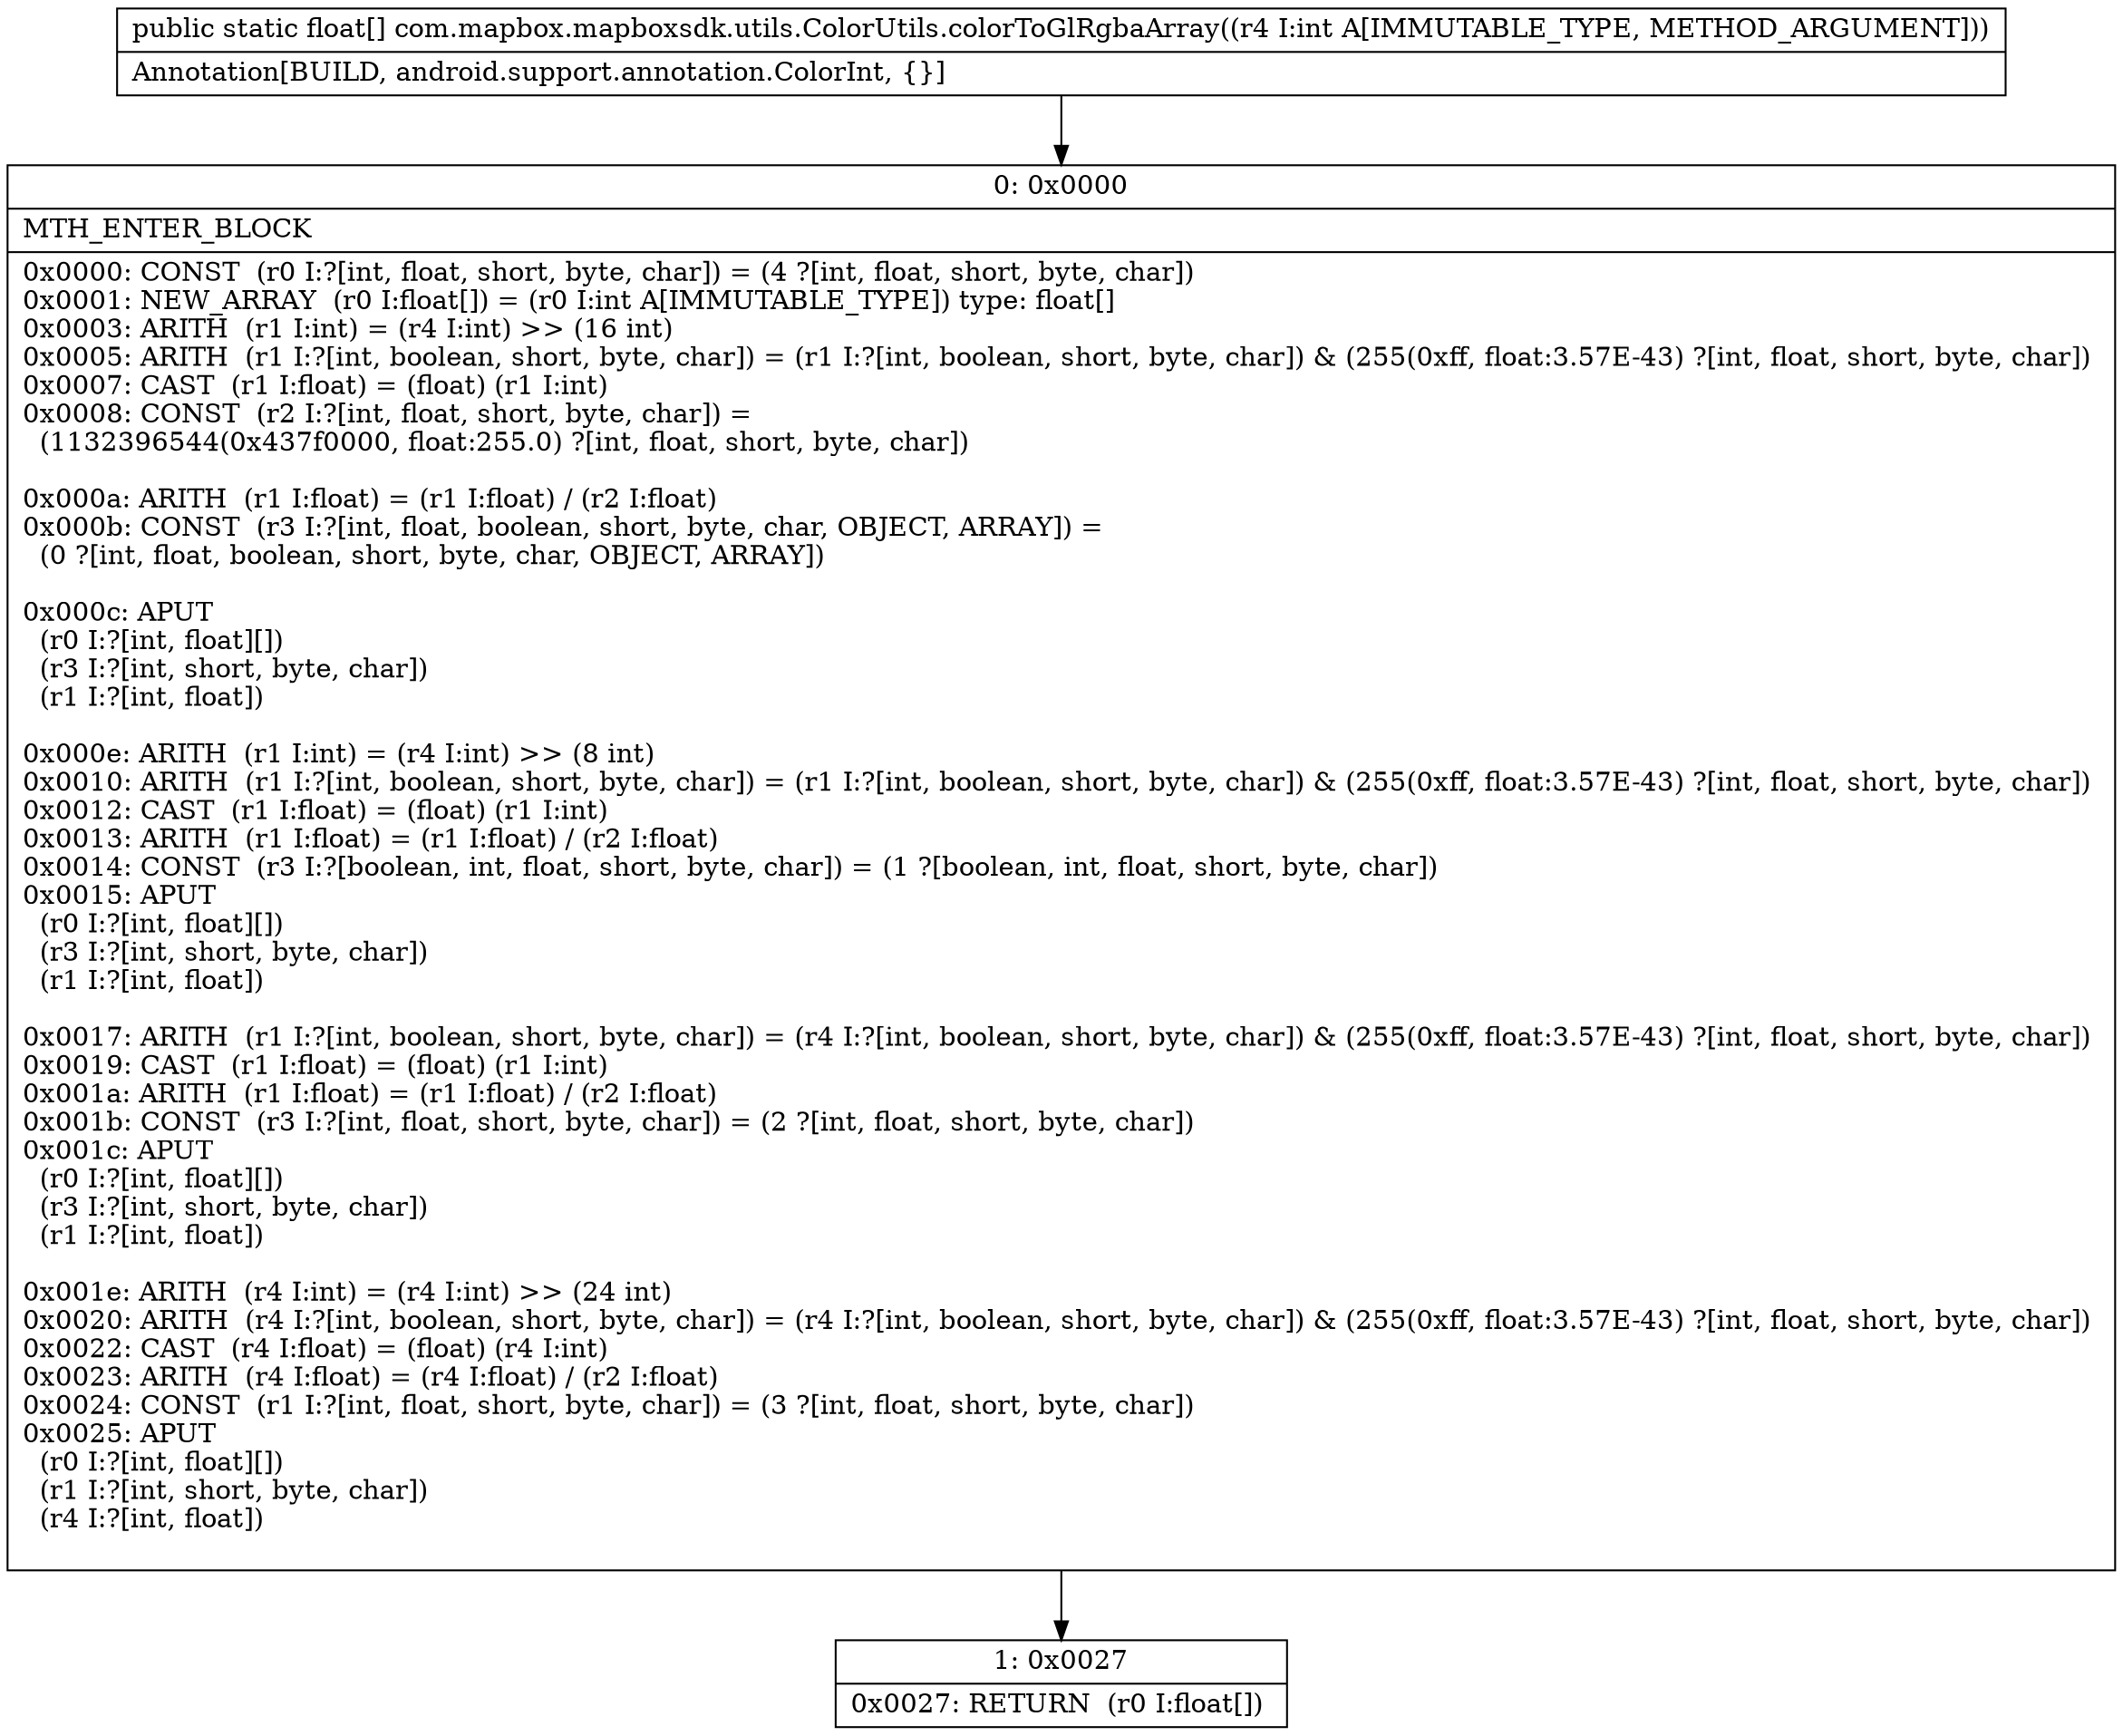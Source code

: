 digraph "CFG forcom.mapbox.mapboxsdk.utils.ColorUtils.colorToGlRgbaArray(I)[F" {
Node_0 [shape=record,label="{0\:\ 0x0000|MTH_ENTER_BLOCK\l|0x0000: CONST  (r0 I:?[int, float, short, byte, char]) = (4 ?[int, float, short, byte, char]) \l0x0001: NEW_ARRAY  (r0 I:float[]) = (r0 I:int A[IMMUTABLE_TYPE]) type: float[] \l0x0003: ARITH  (r1 I:int) = (r4 I:int) \>\> (16 int) \l0x0005: ARITH  (r1 I:?[int, boolean, short, byte, char]) = (r1 I:?[int, boolean, short, byte, char]) & (255(0xff, float:3.57E\-43) ?[int, float, short, byte, char]) \l0x0007: CAST  (r1 I:float) = (float) (r1 I:int) \l0x0008: CONST  (r2 I:?[int, float, short, byte, char]) = \l  (1132396544(0x437f0000, float:255.0) ?[int, float, short, byte, char])\l \l0x000a: ARITH  (r1 I:float) = (r1 I:float) \/ (r2 I:float) \l0x000b: CONST  (r3 I:?[int, float, boolean, short, byte, char, OBJECT, ARRAY]) = \l  (0 ?[int, float, boolean, short, byte, char, OBJECT, ARRAY])\l \l0x000c: APUT  \l  (r0 I:?[int, float][])\l  (r3 I:?[int, short, byte, char])\l  (r1 I:?[int, float])\l \l0x000e: ARITH  (r1 I:int) = (r4 I:int) \>\> (8 int) \l0x0010: ARITH  (r1 I:?[int, boolean, short, byte, char]) = (r1 I:?[int, boolean, short, byte, char]) & (255(0xff, float:3.57E\-43) ?[int, float, short, byte, char]) \l0x0012: CAST  (r1 I:float) = (float) (r1 I:int) \l0x0013: ARITH  (r1 I:float) = (r1 I:float) \/ (r2 I:float) \l0x0014: CONST  (r3 I:?[boolean, int, float, short, byte, char]) = (1 ?[boolean, int, float, short, byte, char]) \l0x0015: APUT  \l  (r0 I:?[int, float][])\l  (r3 I:?[int, short, byte, char])\l  (r1 I:?[int, float])\l \l0x0017: ARITH  (r1 I:?[int, boolean, short, byte, char]) = (r4 I:?[int, boolean, short, byte, char]) & (255(0xff, float:3.57E\-43) ?[int, float, short, byte, char]) \l0x0019: CAST  (r1 I:float) = (float) (r1 I:int) \l0x001a: ARITH  (r1 I:float) = (r1 I:float) \/ (r2 I:float) \l0x001b: CONST  (r3 I:?[int, float, short, byte, char]) = (2 ?[int, float, short, byte, char]) \l0x001c: APUT  \l  (r0 I:?[int, float][])\l  (r3 I:?[int, short, byte, char])\l  (r1 I:?[int, float])\l \l0x001e: ARITH  (r4 I:int) = (r4 I:int) \>\> (24 int) \l0x0020: ARITH  (r4 I:?[int, boolean, short, byte, char]) = (r4 I:?[int, boolean, short, byte, char]) & (255(0xff, float:3.57E\-43) ?[int, float, short, byte, char]) \l0x0022: CAST  (r4 I:float) = (float) (r4 I:int) \l0x0023: ARITH  (r4 I:float) = (r4 I:float) \/ (r2 I:float) \l0x0024: CONST  (r1 I:?[int, float, short, byte, char]) = (3 ?[int, float, short, byte, char]) \l0x0025: APUT  \l  (r0 I:?[int, float][])\l  (r1 I:?[int, short, byte, char])\l  (r4 I:?[int, float])\l \l}"];
Node_1 [shape=record,label="{1\:\ 0x0027|0x0027: RETURN  (r0 I:float[]) \l}"];
MethodNode[shape=record,label="{public static float[] com.mapbox.mapboxsdk.utils.ColorUtils.colorToGlRgbaArray((r4 I:int A[IMMUTABLE_TYPE, METHOD_ARGUMENT]))  | Annotation[BUILD, android.support.annotation.ColorInt, \{\}]\l}"];
MethodNode -> Node_0;
Node_0 -> Node_1;
}

